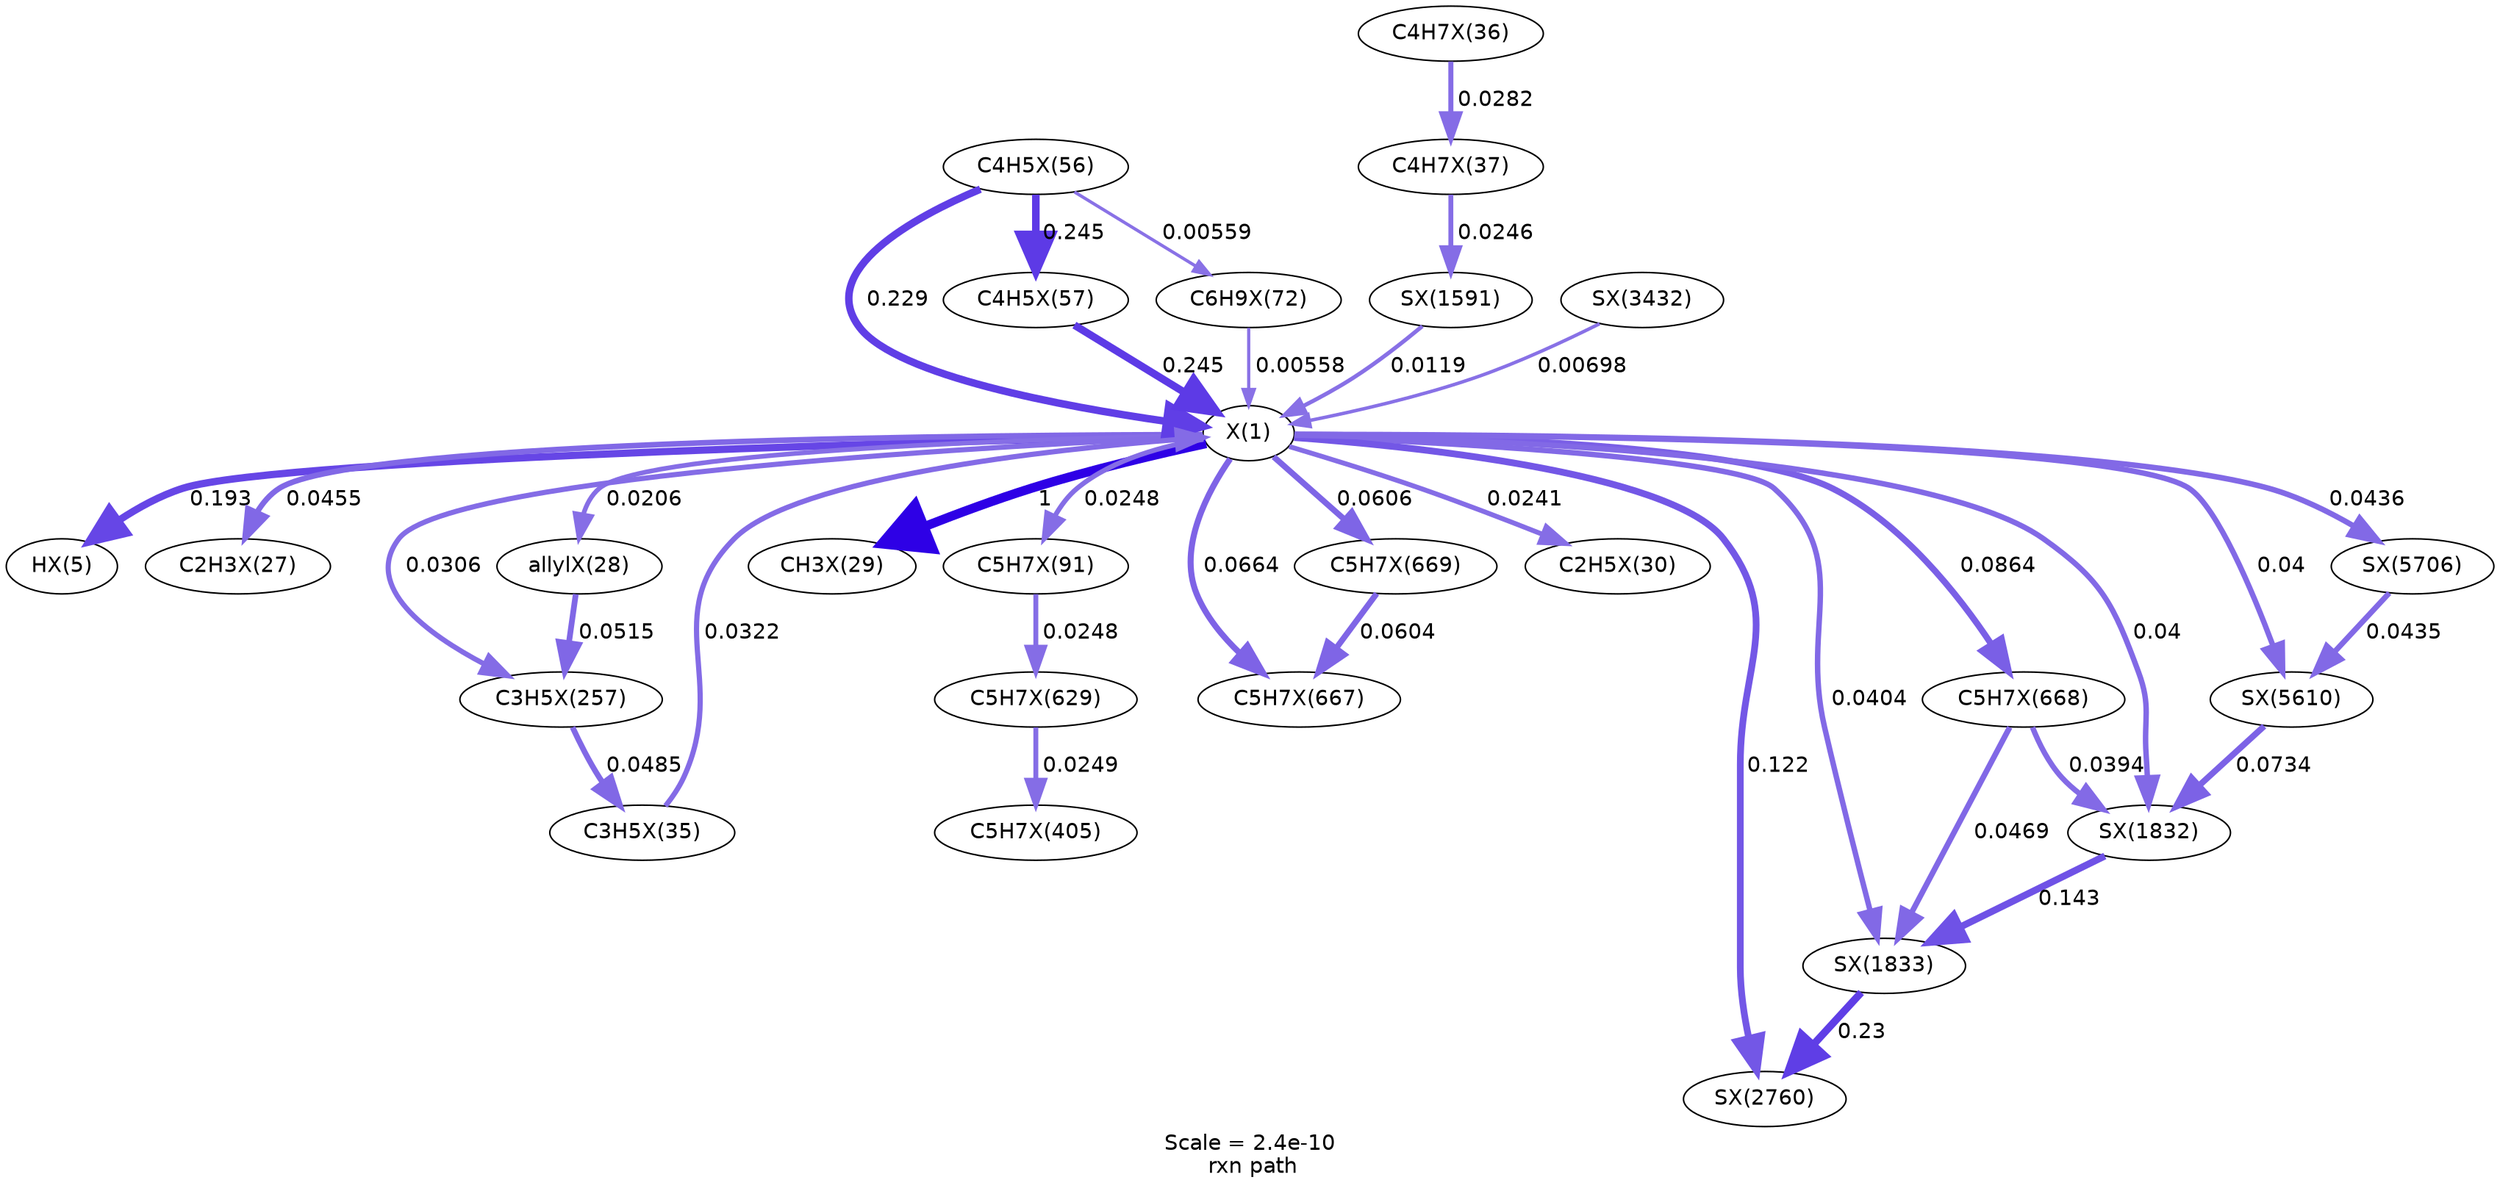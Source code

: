 digraph reaction_paths {
center=1;
s74 -> s75[fontname="Helvetica", style="setlinewidth(4.76)", arrowsize=2.38, color="0.7, 0.693, 0.9"
, label=" 0.193"];
s74 -> s76[fontname="Helvetica", style="setlinewidth(3.67)", arrowsize=1.83, color="0.7, 0.546, 0.9"
, label=" 0.0455"];
s92 -> s74[fontname="Helvetica", style="setlinewidth(4.89)", arrowsize=2.44, color="0.7, 0.729, 0.9"
, label=" 0.229"];
s93 -> s74[fontname="Helvetica", style="setlinewidth(4.94)", arrowsize=2.47, color="0.7, 0.745, 0.9"
, label=" 0.245"];
s96 -> s74[fontname="Helvetica", style="setlinewidth(2.08)", arrowsize=1.04, color="0.7, 0.506, 0.9"
, label=" 0.00558"];
s74 -> s77[fontname="Helvetica", style="setlinewidth(3.07)", arrowsize=1.53, color="0.7, 0.521, 0.9"
, label=" 0.0206"];
s74 -> s116[fontname="Helvetica", style="setlinewidth(3.37)", arrowsize=1.68, color="0.7, 0.531, 0.9"
, label=" 0.0306"];
s84 -> s74[fontname="Helvetica", style="setlinewidth(3.41)", arrowsize=1.7, color="0.7, 0.532, 0.9"
, label=" 0.0322"];
s74 -> s78[fontname="Helvetica", style="setlinewidth(6)", arrowsize=3, color="0.7, 1.5, 0.9"
, label=" 1"];
s74 -> s103[fontname="Helvetica", style="setlinewidth(3.21)", arrowsize=1.6, color="0.7, 0.525, 0.9"
, label=" 0.0248"];
s74 -> s152[fontname="Helvetica", style="setlinewidth(3.88)", arrowsize=1.94, color="0.7, 0.561, 0.9"
, label=" 0.0606"];
s74 -> s150[fontname="Helvetica", style="setlinewidth(3.95)", arrowsize=1.98, color="0.7, 0.566, 0.9"
, label=" 0.0664"];
s74 -> s79[fontname="Helvetica", style="setlinewidth(3.19)", arrowsize=1.59, color="0.7, 0.524, 0.9"
, label=" 0.0241"];
s74 -> s151[fontname="Helvetica", style="setlinewidth(4.15)", arrowsize=2.08, color="0.7, 0.586, 0.9"
, label=" 0.0864"];
s182 -> s74[fontname="Helvetica", style="setlinewidth(2.66)", arrowsize=1.33, color="0.7, 0.512, 0.9"
, label=" 0.0119"];
s223 -> s74[fontname="Helvetica", style="setlinewidth(2.25)", arrowsize=1.13, color="0.7, 0.507, 0.9"
, label=" 0.00698"];
s74 -> s190[fontname="Helvetica", style="setlinewidth(3.58)", arrowsize=1.79, color="0.7, 0.54, 0.9"
, label=" 0.0404"];
s74 -> s214[fontname="Helvetica", style="setlinewidth(4.41)", arrowsize=2.21, color="0.7, 0.622, 0.9"
, label=" 0.122"];
s74 -> s189[fontname="Helvetica", style="setlinewidth(3.57)", arrowsize=1.78, color="0.7, 0.54, 0.9"
, label=" 0.04"];
s74 -> s243[fontname="Helvetica", style="setlinewidth(3.57)", arrowsize=1.78, color="0.7, 0.54, 0.9"
, label=" 0.04"];
s74 -> s244[fontname="Helvetica", style="setlinewidth(3.63)", arrowsize=1.82, color="0.7, 0.544, 0.9"
, label=" 0.0436"];
s92 -> s93[fontname="Helvetica", style="setlinewidth(4.94)", arrowsize=2.47, color="0.7, 0.745, 0.9"
, label=" 0.245"];
s92 -> s96[fontname="Helvetica", style="setlinewidth(2.08)", arrowsize=1.04, color="0.7, 0.506, 0.9"
, label=" 0.00559"];
s77 -> s116[fontname="Helvetica", style="setlinewidth(3.76)", arrowsize=1.88, color="0.7, 0.552, 0.9"
, label=" 0.0515"];
s116 -> s84[fontname="Helvetica", style="setlinewidth(3.71)", arrowsize=1.86, color="0.7, 0.548, 0.9"
, label=" 0.0485"];
s103 -> s148[fontname="Helvetica", style="setlinewidth(3.21)", arrowsize=1.6, color="0.7, 0.525, 0.9"
, label=" 0.0248"];
s148 -> s129[fontname="Helvetica", style="setlinewidth(3.21)", arrowsize=1.61, color="0.7, 0.525, 0.9"
, label=" 0.0249"];
s152 -> s150[fontname="Helvetica", style="setlinewidth(3.88)", arrowsize=1.94, color="0.7, 0.56, 0.9"
, label=" 0.0604"];
s151 -> s190[fontname="Helvetica", style="setlinewidth(3.69)", arrowsize=1.85, color="0.7, 0.547, 0.9"
, label=" 0.0469"];
s151 -> s189[fontname="Helvetica", style="setlinewidth(3.56)", arrowsize=1.78, color="0.7, 0.539, 0.9"
, label=" 0.0394"];
s86 -> s182[fontname="Helvetica", style="setlinewidth(3.2)", arrowsize=1.6, color="0.7, 0.525, 0.9"
, label=" 0.0246"];
s85 -> s86[fontname="Helvetica", style="setlinewidth(3.3)", arrowsize=1.65, color="0.7, 0.528, 0.9"
, label=" 0.0282"];
s190 -> s214[fontname="Helvetica", style="setlinewidth(4.89)", arrowsize=2.44, color="0.7, 0.73, 0.9"
, label=" 0.23"];
s189 -> s190[fontname="Helvetica", style="setlinewidth(4.53)", arrowsize=2.26, color="0.7, 0.643, 0.9"
, label=" 0.143"];
s243 -> s189[fontname="Helvetica", style="setlinewidth(4.03)", arrowsize=2.01, color="0.7, 0.573, 0.9"
, label=" 0.0734"];
s244 -> s243[fontname="Helvetica", style="setlinewidth(3.63)", arrowsize=1.82, color="0.7, 0.544, 0.9"
, label=" 0.0435"];
s74 [ fontname="Helvetica", label="X(1)"];
s75 [ fontname="Helvetica", label="HX(5)"];
s76 [ fontname="Helvetica", label="C2H3X(27)"];
s77 [ fontname="Helvetica", label="allylX(28)"];
s78 [ fontname="Helvetica", label="CH3X(29)"];
s79 [ fontname="Helvetica", label="C2H5X(30)"];
s84 [ fontname="Helvetica", label="C3H5X(35)"];
s85 [ fontname="Helvetica", label="C4H7X(36)"];
s86 [ fontname="Helvetica", label="C4H7X(37)"];
s92 [ fontname="Helvetica", label="C4H5X(56)"];
s93 [ fontname="Helvetica", label="C4H5X(57)"];
s96 [ fontname="Helvetica", label="C6H9X(72)"];
s103 [ fontname="Helvetica", label="C5H7X(91)"];
s116 [ fontname="Helvetica", label="C3H5X(257)"];
s129 [ fontname="Helvetica", label="C5H7X(405)"];
s148 [ fontname="Helvetica", label="C5H7X(629)"];
s150 [ fontname="Helvetica", label="C5H7X(667)"];
s151 [ fontname="Helvetica", label="C5H7X(668)"];
s152 [ fontname="Helvetica", label="C5H7X(669)"];
s182 [ fontname="Helvetica", label="SX(1591)"];
s189 [ fontname="Helvetica", label="SX(1832)"];
s190 [ fontname="Helvetica", label="SX(1833)"];
s214 [ fontname="Helvetica", label="SX(2760)"];
s223 [ fontname="Helvetica", label="SX(3432)"];
s243 [ fontname="Helvetica", label="SX(5610)"];
s244 [ fontname="Helvetica", label="SX(5706)"];
 label = "Scale = 2.4e-10\l rxn path";
 fontname = "Helvetica";
}
